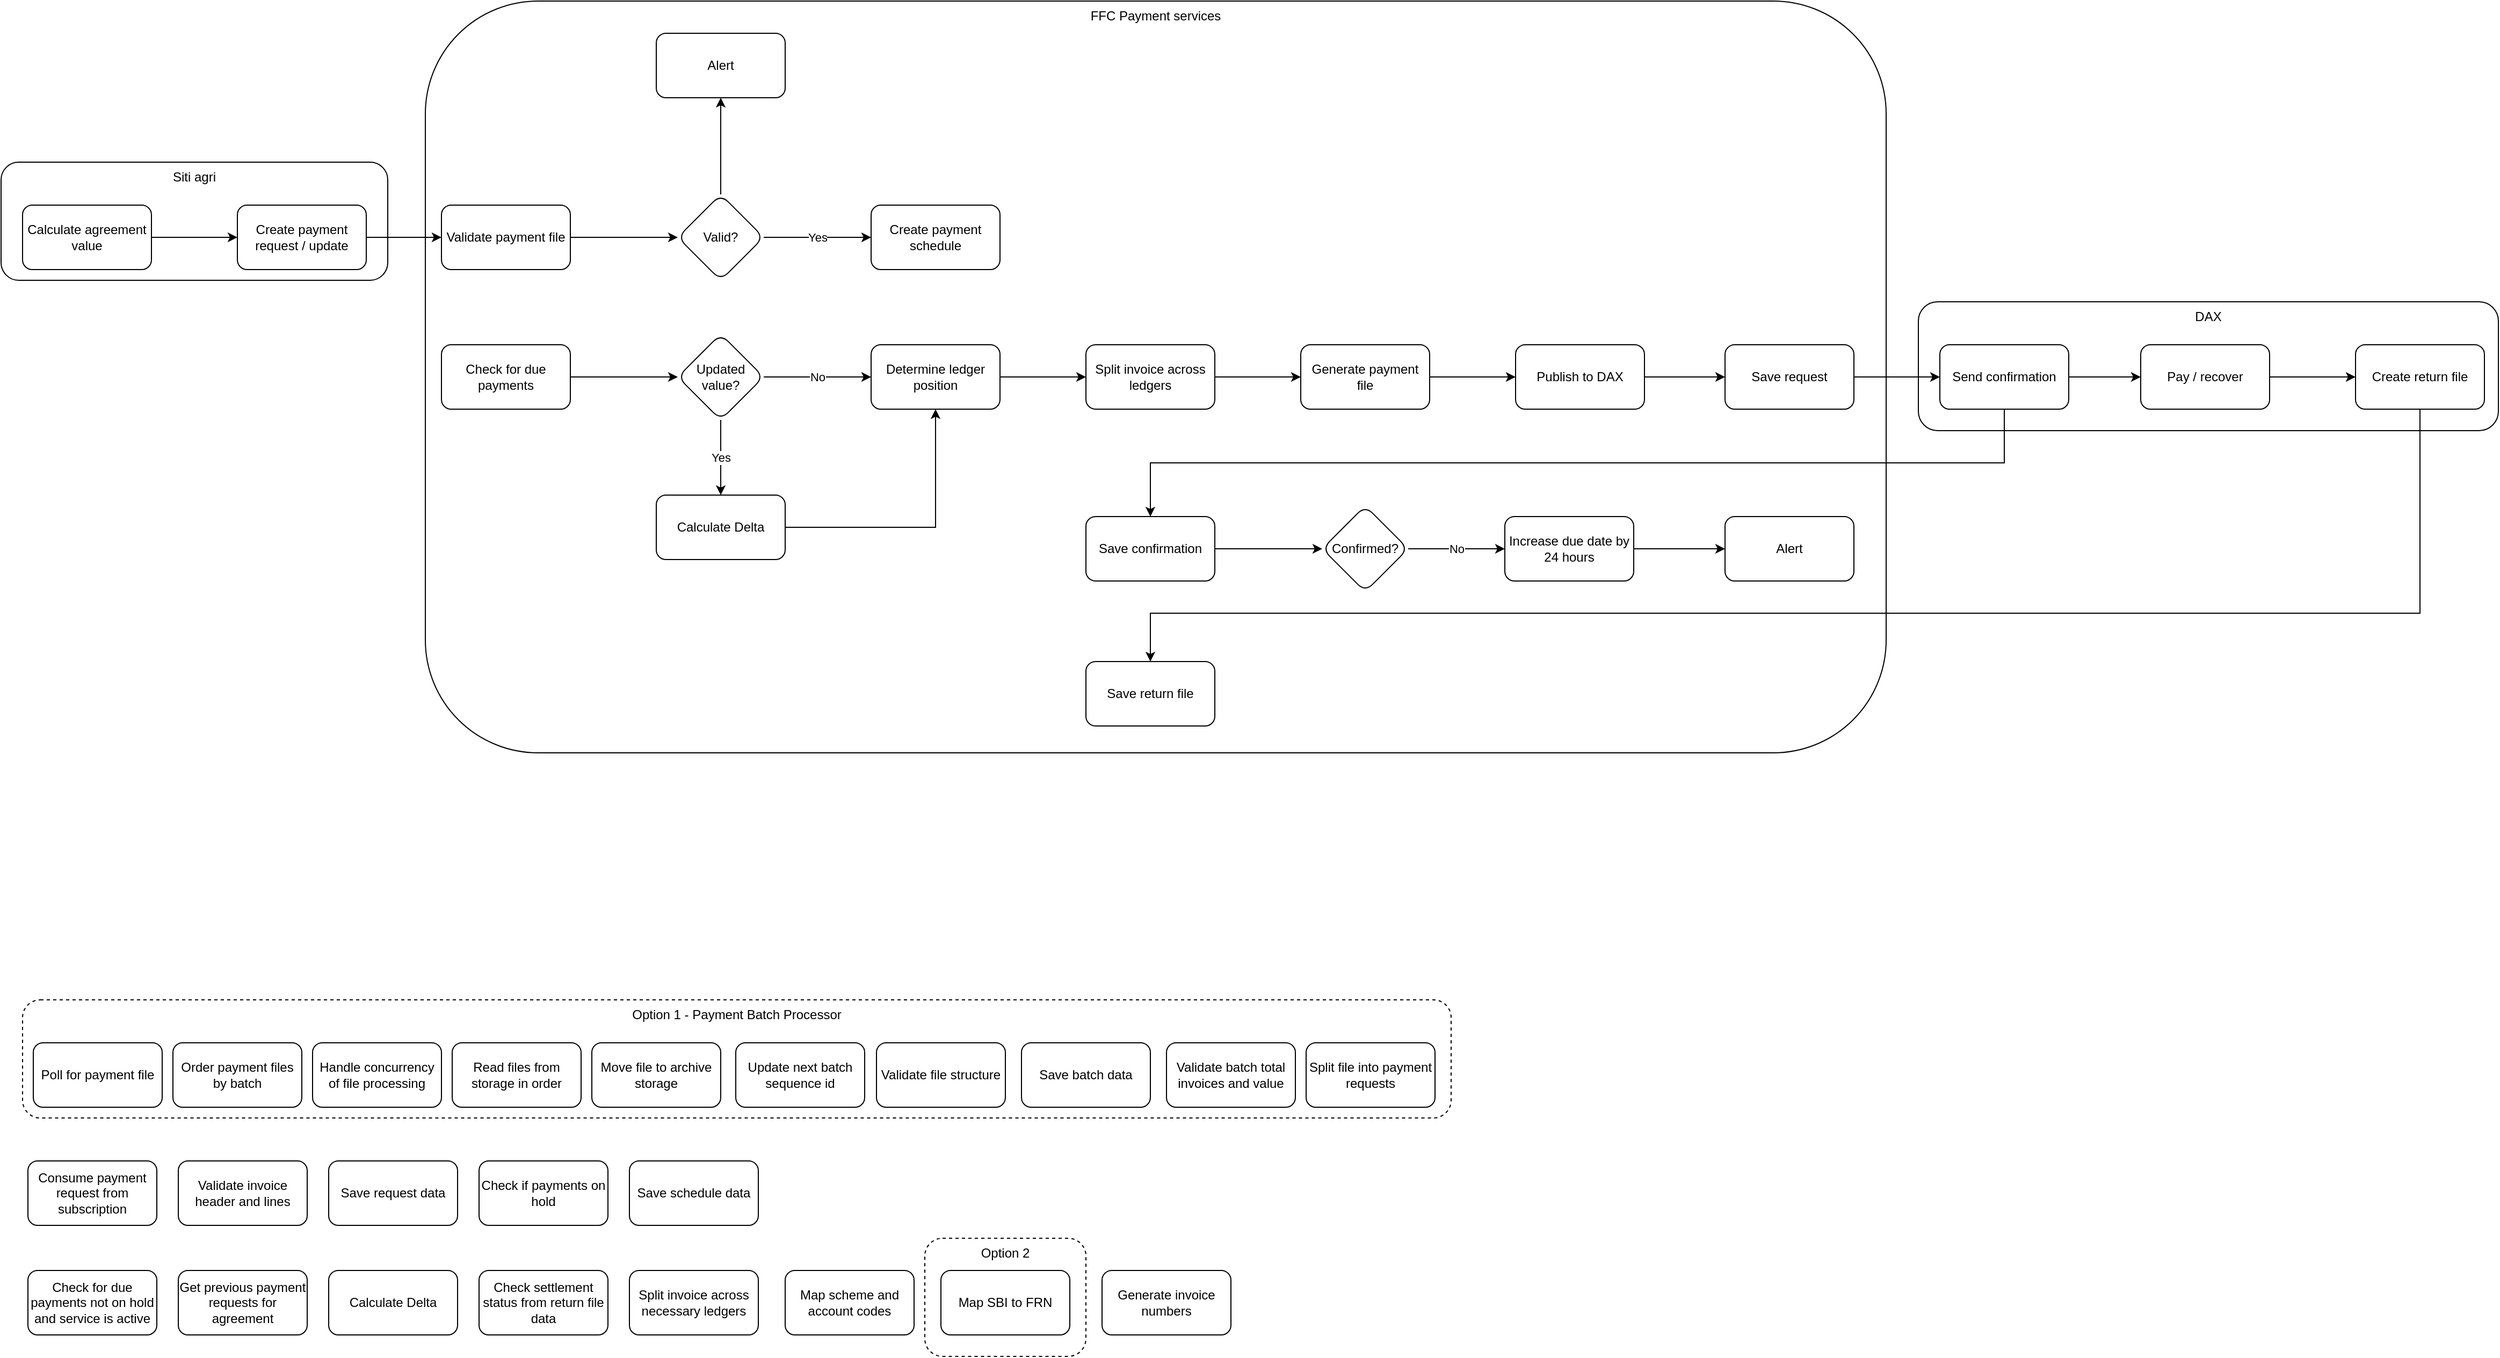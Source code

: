 <mxfile version="14.9.2" type="github">
  <diagram id="1XCgTyp1o_9dvypK1vWQ" name="Page-1">
    <mxGraphModel dx="2500" dy="896" grid="1" gridSize="10" guides="1" tooltips="1" connect="1" arrows="1" fold="1" page="1" pageScale="1" pageWidth="827" pageHeight="1169" math="0" shadow="0">
      <root>
        <mxCell id="0" />
        <mxCell id="1" parent="0" />
        <mxCell id="H4XcM_15EuvaElWjRfmu-30" value="Option 2" style="rounded=1;whiteSpace=wrap;html=1;dashed=1;verticalAlign=top;" vertex="1" parent="1">
          <mxGeometry x="475" y="1162" width="150" height="110" as="geometry" />
        </mxCell>
        <mxCell id="H4XcM_15EuvaElWjRfmu-18" value="Option 1 - Payment Batch Processor" style="rounded=1;whiteSpace=wrap;html=1;dashed=1;verticalAlign=top;" vertex="1" parent="1">
          <mxGeometry x="-365" y="940" width="1330" height="110" as="geometry" />
        </mxCell>
        <mxCell id="kp0Nub5B4hyBBO8Y0ufR-64" value="FFC Payment services" style="rounded=1;whiteSpace=wrap;html=1;verticalAlign=top;" parent="1" vertex="1">
          <mxGeometry x="10" y="10" width="1360" height="700" as="geometry" />
        </mxCell>
        <mxCell id="kp0Nub5B4hyBBO8Y0ufR-56" value="DAX" style="rounded=1;whiteSpace=wrap;html=1;verticalAlign=top;" parent="1" vertex="1">
          <mxGeometry x="1400" y="290" width="540" height="120" as="geometry" />
        </mxCell>
        <mxCell id="kp0Nub5B4hyBBO8Y0ufR-12" value="Siti agri" style="rounded=1;whiteSpace=wrap;html=1;verticalAlign=top;" parent="1" vertex="1">
          <mxGeometry x="-385" y="160" width="360" height="110" as="geometry" />
        </mxCell>
        <mxCell id="kp0Nub5B4hyBBO8Y0ufR-63" style="edgeStyle=orthogonalEdgeStyle;rounded=0;orthogonalLoop=1;jettySize=auto;html=1;entryX=0;entryY=0.5;entryDx=0;entryDy=0;" parent="1" source="kp0Nub5B4hyBBO8Y0ufR-1" target="kp0Nub5B4hyBBO8Y0ufR-57" edge="1">
          <mxGeometry relative="1" as="geometry" />
        </mxCell>
        <mxCell id="kp0Nub5B4hyBBO8Y0ufR-1" value="Create payment request / update" style="rounded=1;whiteSpace=wrap;html=1;" parent="1" vertex="1">
          <mxGeometry x="-165" y="200" width="120" height="60" as="geometry" />
        </mxCell>
        <mxCell id="kp0Nub5B4hyBBO8Y0ufR-2" value="Create payment schedule" style="rounded=1;whiteSpace=wrap;html=1;" parent="1" vertex="1">
          <mxGeometry x="425" y="200" width="120" height="60" as="geometry" />
        </mxCell>
        <mxCell id="kp0Nub5B4hyBBO8Y0ufR-9" value="" style="edgeStyle=orthogonalEdgeStyle;rounded=0;orthogonalLoop=1;jettySize=auto;html=1;" parent="1" source="kp0Nub5B4hyBBO8Y0ufR-8" target="kp0Nub5B4hyBBO8Y0ufR-1" edge="1">
          <mxGeometry relative="1" as="geometry" />
        </mxCell>
        <mxCell id="kp0Nub5B4hyBBO8Y0ufR-8" value="Calculate agreement value" style="rounded=1;whiteSpace=wrap;html=1;" parent="1" vertex="1">
          <mxGeometry x="-365" y="200" width="120" height="60" as="geometry" />
        </mxCell>
        <mxCell id="kp0Nub5B4hyBBO8Y0ufR-40" style="edgeStyle=orthogonalEdgeStyle;rounded=0;orthogonalLoop=1;jettySize=auto;html=1;entryX=0;entryY=0.5;entryDx=0;entryDy=0;" parent="1" source="kp0Nub5B4hyBBO8Y0ufR-15" target="kp0Nub5B4hyBBO8Y0ufR-16" edge="1">
          <mxGeometry relative="1" as="geometry" />
        </mxCell>
        <mxCell id="kp0Nub5B4hyBBO8Y0ufR-15" value="Split invoice across ledgers" style="rounded=1;whiteSpace=wrap;html=1;verticalAlign=middle;" parent="1" vertex="1">
          <mxGeometry x="625" y="330" width="120" height="60" as="geometry" />
        </mxCell>
        <mxCell id="kp0Nub5B4hyBBO8Y0ufR-19" value="" style="edgeStyle=orthogonalEdgeStyle;rounded=0;orthogonalLoop=1;jettySize=auto;html=1;" parent="1" source="kp0Nub5B4hyBBO8Y0ufR-16" target="kp0Nub5B4hyBBO8Y0ufR-18" edge="1">
          <mxGeometry relative="1" as="geometry" />
        </mxCell>
        <mxCell id="kp0Nub5B4hyBBO8Y0ufR-16" value="Generate payment file" style="rounded=1;whiteSpace=wrap;html=1;verticalAlign=middle;" parent="1" vertex="1">
          <mxGeometry x="825" y="330" width="120" height="60" as="geometry" />
        </mxCell>
        <mxCell id="kp0Nub5B4hyBBO8Y0ufR-66" value="" style="edgeStyle=orthogonalEdgeStyle;rounded=0;orthogonalLoop=1;jettySize=auto;html=1;" parent="1" source="kp0Nub5B4hyBBO8Y0ufR-18" target="kp0Nub5B4hyBBO8Y0ufR-65" edge="1">
          <mxGeometry relative="1" as="geometry" />
        </mxCell>
        <mxCell id="kp0Nub5B4hyBBO8Y0ufR-18" value="Publish to DAX" style="rounded=1;whiteSpace=wrap;html=1;verticalAlign=middle;" parent="1" vertex="1">
          <mxGeometry x="1025" y="330" width="120" height="60" as="geometry" />
        </mxCell>
        <mxCell id="kp0Nub5B4hyBBO8Y0ufR-24" value="" style="edgeStyle=orthogonalEdgeStyle;rounded=0;orthogonalLoop=1;jettySize=auto;html=1;" parent="1" source="kp0Nub5B4hyBBO8Y0ufR-21" target="kp0Nub5B4hyBBO8Y0ufR-23" edge="1">
          <mxGeometry relative="1" as="geometry" />
        </mxCell>
        <mxCell id="kp0Nub5B4hyBBO8Y0ufR-21" value="Pay / recover" style="rounded=1;whiteSpace=wrap;html=1;verticalAlign=middle;" parent="1" vertex="1">
          <mxGeometry x="1607" y="330" width="120" height="60" as="geometry" />
        </mxCell>
        <mxCell id="kp0Nub5B4hyBBO8Y0ufR-43" style="edgeStyle=orthogonalEdgeStyle;rounded=0;orthogonalLoop=1;jettySize=auto;html=1;entryX=0.5;entryY=0;entryDx=0;entryDy=0;exitX=0.5;exitY=1;exitDx=0;exitDy=0;" parent="1" source="kp0Nub5B4hyBBO8Y0ufR-23" target="kp0Nub5B4hyBBO8Y0ufR-36" edge="1">
          <mxGeometry relative="1" as="geometry">
            <Array as="points">
              <mxPoint x="1867" y="580" />
              <mxPoint x="685" y="580" />
            </Array>
          </mxGeometry>
        </mxCell>
        <mxCell id="kp0Nub5B4hyBBO8Y0ufR-23" value="Create return file" style="rounded=1;whiteSpace=wrap;html=1;verticalAlign=middle;" parent="1" vertex="1">
          <mxGeometry x="1807" y="330" width="120" height="60" as="geometry" />
        </mxCell>
        <mxCell id="kp0Nub5B4hyBBO8Y0ufR-27" value="" style="edgeStyle=orthogonalEdgeStyle;rounded=0;orthogonalLoop=1;jettySize=auto;html=1;" parent="1" source="kp0Nub5B4hyBBO8Y0ufR-25" target="kp0Nub5B4hyBBO8Y0ufR-21" edge="1">
          <mxGeometry relative="1" as="geometry" />
        </mxCell>
        <mxCell id="kp0Nub5B4hyBBO8Y0ufR-29" style="edgeStyle=orthogonalEdgeStyle;rounded=0;orthogonalLoop=1;jettySize=auto;html=1;entryX=0.5;entryY=0;entryDx=0;entryDy=0;exitX=0.5;exitY=1;exitDx=0;exitDy=0;" parent="1" source="kp0Nub5B4hyBBO8Y0ufR-25" target="kp0Nub5B4hyBBO8Y0ufR-28" edge="1">
          <mxGeometry relative="1" as="geometry" />
        </mxCell>
        <mxCell id="kp0Nub5B4hyBBO8Y0ufR-25" value="Send confirmation" style="rounded=1;whiteSpace=wrap;html=1;verticalAlign=middle;" parent="1" vertex="1">
          <mxGeometry x="1420" y="330" width="120" height="60" as="geometry" />
        </mxCell>
        <mxCell id="kp0Nub5B4hyBBO8Y0ufR-31" value="" style="edgeStyle=orthogonalEdgeStyle;rounded=0;orthogonalLoop=1;jettySize=auto;html=1;entryX=0;entryY=0.5;entryDx=0;entryDy=0;" parent="1" source="kp0Nub5B4hyBBO8Y0ufR-28" target="kp0Nub5B4hyBBO8Y0ufR-30" edge="1">
          <mxGeometry relative="1" as="geometry" />
        </mxCell>
        <mxCell id="kp0Nub5B4hyBBO8Y0ufR-28" value="Save confirmation" style="rounded=1;whiteSpace=wrap;html=1;verticalAlign=middle;" parent="1" vertex="1">
          <mxGeometry x="625" y="490" width="120" height="60" as="geometry" />
        </mxCell>
        <mxCell id="kp0Nub5B4hyBBO8Y0ufR-34" value="No" style="edgeStyle=orthogonalEdgeStyle;rounded=0;orthogonalLoop=1;jettySize=auto;html=1;" parent="1" source="kp0Nub5B4hyBBO8Y0ufR-30" target="kp0Nub5B4hyBBO8Y0ufR-33" edge="1">
          <mxGeometry relative="1" as="geometry" />
        </mxCell>
        <mxCell id="kp0Nub5B4hyBBO8Y0ufR-30" value="Confirmed?" style="rhombus;whiteSpace=wrap;html=1;rounded=1;" parent="1" vertex="1">
          <mxGeometry x="845" y="480" width="80" height="80" as="geometry" />
        </mxCell>
        <mxCell id="kp0Nub5B4hyBBO8Y0ufR-55" value="" style="edgeStyle=orthogonalEdgeStyle;rounded=0;orthogonalLoop=1;jettySize=auto;html=1;" parent="1" source="kp0Nub5B4hyBBO8Y0ufR-33" target="kp0Nub5B4hyBBO8Y0ufR-54" edge="1">
          <mxGeometry relative="1" as="geometry" />
        </mxCell>
        <mxCell id="kp0Nub5B4hyBBO8Y0ufR-33" value="Increase due date by 24 hours" style="whiteSpace=wrap;html=1;rounded=1;" parent="1" vertex="1">
          <mxGeometry x="1015" y="490" width="120" height="60" as="geometry" />
        </mxCell>
        <mxCell id="kp0Nub5B4hyBBO8Y0ufR-36" value="Save return file" style="rounded=1;whiteSpace=wrap;html=1;verticalAlign=middle;" parent="1" vertex="1">
          <mxGeometry x="625" y="625" width="120" height="60" as="geometry" />
        </mxCell>
        <mxCell id="kp0Nub5B4hyBBO8Y0ufR-41" style="edgeStyle=orthogonalEdgeStyle;rounded=0;orthogonalLoop=1;jettySize=auto;html=1;entryX=0;entryY=0.5;entryDx=0;entryDy=0;" parent="1" source="kp0Nub5B4hyBBO8Y0ufR-37" target="kp0Nub5B4hyBBO8Y0ufR-15" edge="1">
          <mxGeometry relative="1" as="geometry" />
        </mxCell>
        <mxCell id="kp0Nub5B4hyBBO8Y0ufR-37" value="Determine ledger position" style="rounded=1;whiteSpace=wrap;html=1;verticalAlign=middle;" parent="1" vertex="1">
          <mxGeometry x="425" y="330" width="120" height="60" as="geometry" />
        </mxCell>
        <mxCell id="kp0Nub5B4hyBBO8Y0ufR-53" style="edgeStyle=orthogonalEdgeStyle;rounded=0;orthogonalLoop=1;jettySize=auto;html=1;entryX=0;entryY=0.5;entryDx=0;entryDy=0;" parent="1" source="kp0Nub5B4hyBBO8Y0ufR-39" target="kp0Nub5B4hyBBO8Y0ufR-48" edge="1">
          <mxGeometry relative="1" as="geometry" />
        </mxCell>
        <mxCell id="kp0Nub5B4hyBBO8Y0ufR-39" value="Check for due payments" style="rounded=1;whiteSpace=wrap;html=1;verticalAlign=middle;" parent="1" vertex="1">
          <mxGeometry x="25" y="330" width="120" height="60" as="geometry" />
        </mxCell>
        <mxCell id="kp0Nub5B4hyBBO8Y0ufR-52" style="edgeStyle=orthogonalEdgeStyle;rounded=0;orthogonalLoop=1;jettySize=auto;html=1;entryX=0.5;entryY=1;entryDx=0;entryDy=0;" parent="1" source="kp0Nub5B4hyBBO8Y0ufR-44" target="kp0Nub5B4hyBBO8Y0ufR-37" edge="1">
          <mxGeometry relative="1" as="geometry" />
        </mxCell>
        <mxCell id="kp0Nub5B4hyBBO8Y0ufR-44" value="Calculate Delta" style="rounded=1;whiteSpace=wrap;html=1;verticalAlign=middle;" parent="1" vertex="1">
          <mxGeometry x="225" y="470" width="120" height="60" as="geometry" />
        </mxCell>
        <mxCell id="kp0Nub5B4hyBBO8Y0ufR-50" value="No" style="edgeStyle=orthogonalEdgeStyle;rounded=0;orthogonalLoop=1;jettySize=auto;html=1;" parent="1" source="kp0Nub5B4hyBBO8Y0ufR-48" target="kp0Nub5B4hyBBO8Y0ufR-37" edge="1">
          <mxGeometry relative="1" as="geometry" />
        </mxCell>
        <mxCell id="kp0Nub5B4hyBBO8Y0ufR-51" value="Yes" style="edgeStyle=orthogonalEdgeStyle;rounded=0;orthogonalLoop=1;jettySize=auto;html=1;" parent="1" source="kp0Nub5B4hyBBO8Y0ufR-48" target="kp0Nub5B4hyBBO8Y0ufR-44" edge="1">
          <mxGeometry relative="1" as="geometry" />
        </mxCell>
        <mxCell id="kp0Nub5B4hyBBO8Y0ufR-48" value="Updated value?" style="rhombus;whiteSpace=wrap;html=1;rounded=1;" parent="1" vertex="1">
          <mxGeometry x="245" y="320" width="80" height="80" as="geometry" />
        </mxCell>
        <mxCell id="kp0Nub5B4hyBBO8Y0ufR-54" value="Alert" style="whiteSpace=wrap;html=1;rounded=1;" parent="1" vertex="1">
          <mxGeometry x="1220" y="490" width="120" height="60" as="geometry" />
        </mxCell>
        <mxCell id="kp0Nub5B4hyBBO8Y0ufR-59" value="" style="edgeStyle=orthogonalEdgeStyle;rounded=0;orthogonalLoop=1;jettySize=auto;html=1;" parent="1" source="kp0Nub5B4hyBBO8Y0ufR-57" target="kp0Nub5B4hyBBO8Y0ufR-58" edge="1">
          <mxGeometry relative="1" as="geometry" />
        </mxCell>
        <mxCell id="kp0Nub5B4hyBBO8Y0ufR-57" value="Validate payment file" style="rounded=1;whiteSpace=wrap;html=1;" parent="1" vertex="1">
          <mxGeometry x="25" y="200" width="120" height="60" as="geometry" />
        </mxCell>
        <mxCell id="kp0Nub5B4hyBBO8Y0ufR-60" value="Yes" style="edgeStyle=orthogonalEdgeStyle;rounded=0;orthogonalLoop=1;jettySize=auto;html=1;" parent="1" source="kp0Nub5B4hyBBO8Y0ufR-58" target="kp0Nub5B4hyBBO8Y0ufR-2" edge="1">
          <mxGeometry relative="1" as="geometry" />
        </mxCell>
        <mxCell id="kp0Nub5B4hyBBO8Y0ufR-62" value="" style="edgeStyle=orthogonalEdgeStyle;rounded=0;orthogonalLoop=1;jettySize=auto;html=1;" parent="1" source="kp0Nub5B4hyBBO8Y0ufR-58" target="kp0Nub5B4hyBBO8Y0ufR-61" edge="1">
          <mxGeometry relative="1" as="geometry" />
        </mxCell>
        <mxCell id="kp0Nub5B4hyBBO8Y0ufR-58" value="Valid?" style="rhombus;whiteSpace=wrap;html=1;rounded=1;" parent="1" vertex="1">
          <mxGeometry x="245" y="190" width="80" height="80" as="geometry" />
        </mxCell>
        <mxCell id="kp0Nub5B4hyBBO8Y0ufR-61" value="Alert" style="whiteSpace=wrap;html=1;rounded=1;" parent="1" vertex="1">
          <mxGeometry x="225" y="40" width="120" height="60" as="geometry" />
        </mxCell>
        <mxCell id="kp0Nub5B4hyBBO8Y0ufR-67" value="" style="edgeStyle=orthogonalEdgeStyle;rounded=0;orthogonalLoop=1;jettySize=auto;html=1;" parent="1" source="kp0Nub5B4hyBBO8Y0ufR-65" target="kp0Nub5B4hyBBO8Y0ufR-25" edge="1">
          <mxGeometry relative="1" as="geometry" />
        </mxCell>
        <mxCell id="kp0Nub5B4hyBBO8Y0ufR-65" value="Save request" style="rounded=1;whiteSpace=wrap;html=1;verticalAlign=middle;" parent="1" vertex="1">
          <mxGeometry x="1220" y="330" width="120" height="60" as="geometry" />
        </mxCell>
        <mxCell id="H4XcM_15EuvaElWjRfmu-1" value="Poll for payment file" style="rounded=1;whiteSpace=wrap;html=1;" vertex="1" parent="1">
          <mxGeometry x="-355" y="980" width="120" height="60" as="geometry" />
        </mxCell>
        <mxCell id="H4XcM_15EuvaElWjRfmu-2" value="Read files from storage in order" style="rounded=1;whiteSpace=wrap;html=1;" vertex="1" parent="1">
          <mxGeometry x="35" y="980" width="120" height="60" as="geometry" />
        </mxCell>
        <mxCell id="H4XcM_15EuvaElWjRfmu-4" value="Move file to archive storage" style="rounded=1;whiteSpace=wrap;html=1;" vertex="1" parent="1">
          <mxGeometry x="165" y="980" width="120" height="60" as="geometry" />
        </mxCell>
        <mxCell id="H4XcM_15EuvaElWjRfmu-6" value="Validate file structure" style="rounded=1;whiteSpace=wrap;html=1;" vertex="1" parent="1">
          <mxGeometry x="430" y="980" width="120" height="60" as="geometry" />
        </mxCell>
        <mxCell id="H4XcM_15EuvaElWjRfmu-8" value="Order payment files by batch" style="rounded=1;whiteSpace=wrap;html=1;" vertex="1" parent="1">
          <mxGeometry x="-225" y="980" width="120" height="60" as="geometry" />
        </mxCell>
        <mxCell id="H4XcM_15EuvaElWjRfmu-9" value="Handle concurrency of file processing" style="rounded=1;whiteSpace=wrap;html=1;" vertex="1" parent="1">
          <mxGeometry x="-95" y="980" width="120" height="60" as="geometry" />
        </mxCell>
        <mxCell id="H4XcM_15EuvaElWjRfmu-10" value="Validate batch total invoices and value&lt;span style=&quot;color: rgba(0 , 0 , 0 , 0) ; font-family: monospace ; font-size: 0px&quot;&gt;%3CmxGraphModel%3E%3Croot%3E%3CmxCell%20id%3D%220%22%2F%3E%3CmxCell%20id%3D%221%22%20parent%3D%220%22%2F%3E%3CmxCell%20id%3D%222%22%20value%3D%22Read%20file%20from%20storage%22%20style%3D%22rounded%3D1%3BwhiteSpace%3Dwrap%3Bhtml%3D1%3B%22%20vertex%3D%221%22%20parent%3D%221%22%3E%3CmxGeometry%20x%3D%22-100%22%20y%3D%22840%22%20width%3D%22120%22%20height%3D%2260%22%20as%3D%22geometry%22%2F%3E%3C%2FmxCell%3E%3C%2Froot%3E%3C%2FmxGraphModel%3E&lt;/span&gt;" style="rounded=1;whiteSpace=wrap;html=1;" vertex="1" parent="1">
          <mxGeometry x="700" y="980" width="120" height="60" as="geometry" />
        </mxCell>
        <mxCell id="H4XcM_15EuvaElWjRfmu-12" value="Split file into payment requests" style="rounded=1;whiteSpace=wrap;html=1;" vertex="1" parent="1">
          <mxGeometry x="830" y="980" width="120" height="60" as="geometry" />
        </mxCell>
        <mxCell id="H4XcM_15EuvaElWjRfmu-13" value="Update next batch sequence id" style="rounded=1;whiteSpace=wrap;html=1;" vertex="1" parent="1">
          <mxGeometry x="299" y="980" width="120" height="60" as="geometry" />
        </mxCell>
        <mxCell id="H4XcM_15EuvaElWjRfmu-14" value="Validate invoice header and lines" style="rounded=1;whiteSpace=wrap;html=1;" vertex="1" parent="1">
          <mxGeometry x="-220" y="1090" width="120" height="60" as="geometry" />
        </mxCell>
        <mxCell id="H4XcM_15EuvaElWjRfmu-15" value="Save batch data" style="rounded=1;whiteSpace=wrap;html=1;" vertex="1" parent="1">
          <mxGeometry x="565" y="980" width="120" height="60" as="geometry" />
        </mxCell>
        <mxCell id="H4XcM_15EuvaElWjRfmu-16" value="Save request data" style="rounded=1;whiteSpace=wrap;html=1;" vertex="1" parent="1">
          <mxGeometry x="-80" y="1090" width="120" height="60" as="geometry" />
        </mxCell>
        <mxCell id="H4XcM_15EuvaElWjRfmu-17" value="Consume payment request from subscription" style="rounded=1;whiteSpace=wrap;html=1;" vertex="1" parent="1">
          <mxGeometry x="-360" y="1090" width="120" height="60" as="geometry" />
        </mxCell>
        <mxCell id="H4XcM_15EuvaElWjRfmu-21" value="Check if payments on hold" style="rounded=1;whiteSpace=wrap;html=1;" vertex="1" parent="1">
          <mxGeometry x="60" y="1090" width="120" height="60" as="geometry" />
        </mxCell>
        <mxCell id="H4XcM_15EuvaElWjRfmu-23" value="Check for due payments not on hold and service is active" style="rounded=1;whiteSpace=wrap;html=1;" vertex="1" parent="1">
          <mxGeometry x="-360" y="1192" width="120" height="60" as="geometry" />
        </mxCell>
        <mxCell id="H4XcM_15EuvaElWjRfmu-24" value="Save schedule data&lt;br&gt;" style="rounded=1;whiteSpace=wrap;html=1;" vertex="1" parent="1">
          <mxGeometry x="200" y="1090" width="120" height="60" as="geometry" />
        </mxCell>
        <mxCell id="H4XcM_15EuvaElWjRfmu-25" value="Get previous payment requests for agreement" style="rounded=1;whiteSpace=wrap;html=1;" vertex="1" parent="1">
          <mxGeometry x="-220" y="1192" width="120" height="60" as="geometry" />
        </mxCell>
        <mxCell id="H4XcM_15EuvaElWjRfmu-26" value="Calculate Delta" style="rounded=1;whiteSpace=wrap;html=1;" vertex="1" parent="1">
          <mxGeometry x="-80" y="1192" width="120" height="60" as="geometry" />
        </mxCell>
        <mxCell id="H4XcM_15EuvaElWjRfmu-27" value="Check settlement status from return file data" style="rounded=1;whiteSpace=wrap;html=1;" vertex="1" parent="1">
          <mxGeometry x="60" y="1192" width="120" height="60" as="geometry" />
        </mxCell>
        <mxCell id="H4XcM_15EuvaElWjRfmu-28" value="Split invoice across necessary ledgers" style="rounded=1;whiteSpace=wrap;html=1;" vertex="1" parent="1">
          <mxGeometry x="200" y="1192" width="120" height="60" as="geometry" />
        </mxCell>
        <mxCell id="H4XcM_15EuvaElWjRfmu-29" value="Map SBI to FRN" style="rounded=1;whiteSpace=wrap;html=1;" vertex="1" parent="1">
          <mxGeometry x="490" y="1192" width="120" height="60" as="geometry" />
        </mxCell>
        <mxCell id="H4XcM_15EuvaElWjRfmu-31" value="Map scheme and account codes" style="rounded=1;whiteSpace=wrap;html=1;" vertex="1" parent="1">
          <mxGeometry x="345" y="1192" width="120" height="60" as="geometry" />
        </mxCell>
        <mxCell id="H4XcM_15EuvaElWjRfmu-32" value="Generate invoice numbers" style="rounded=1;whiteSpace=wrap;html=1;" vertex="1" parent="1">
          <mxGeometry x="640" y="1192" width="120" height="60" as="geometry" />
        </mxCell>
      </root>
    </mxGraphModel>
  </diagram>
</mxfile>
